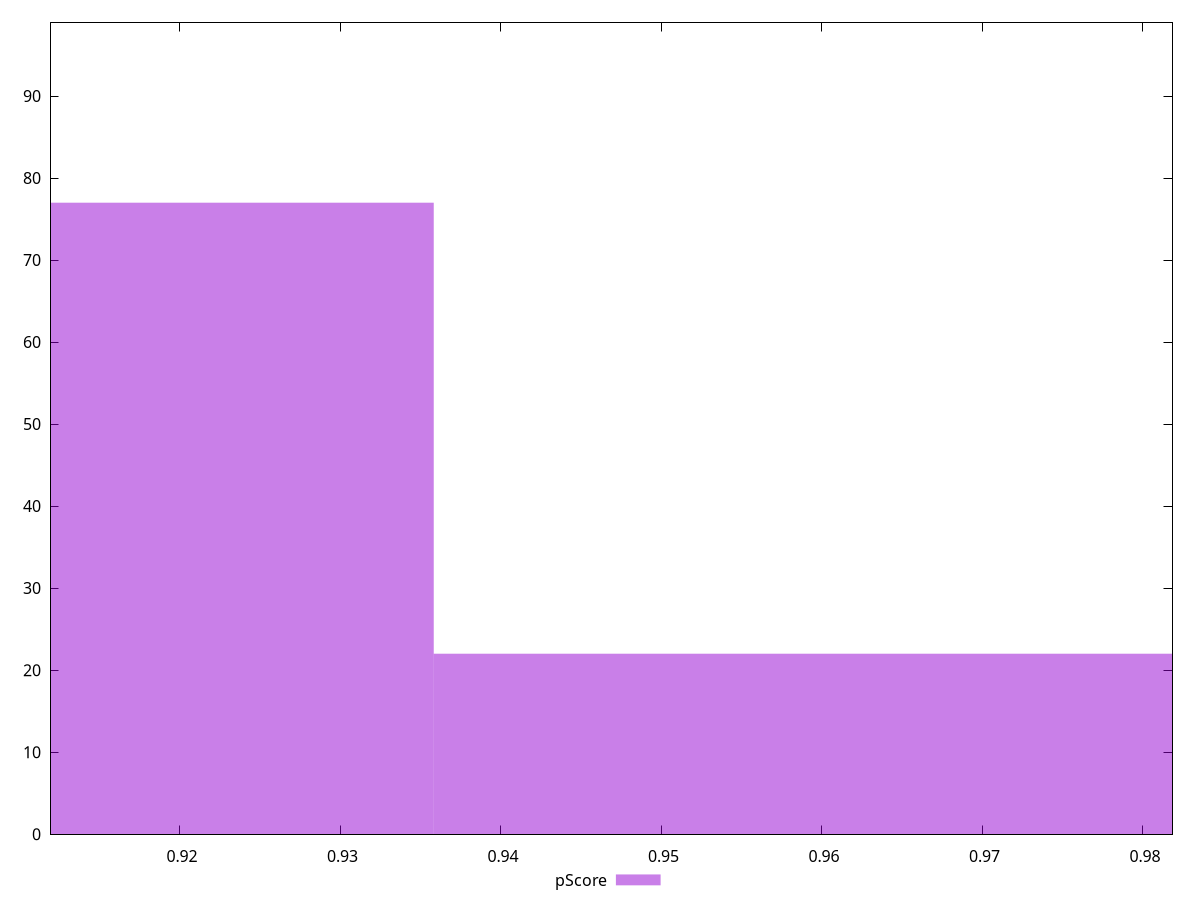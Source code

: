 reset

$pScore <<EOF
0.9704726035458687 22
0.9011531318640209 77
EOF

set key outside below
set boxwidth 0.06931947168184777
set xrange [0.9119035147238882:0.9818408984193125]
set yrange [0:99]
set trange [0:99]
set style fill transparent solid 0.5 noborder
set terminal svg size 640, 490 enhanced background rgb 'white'
set output "report/report_00029_2021-02-24T13-36-40.390Z/dom-size/samples/card/pScore/histogram.svg"

plot $pScore title "pScore" with boxes

reset
